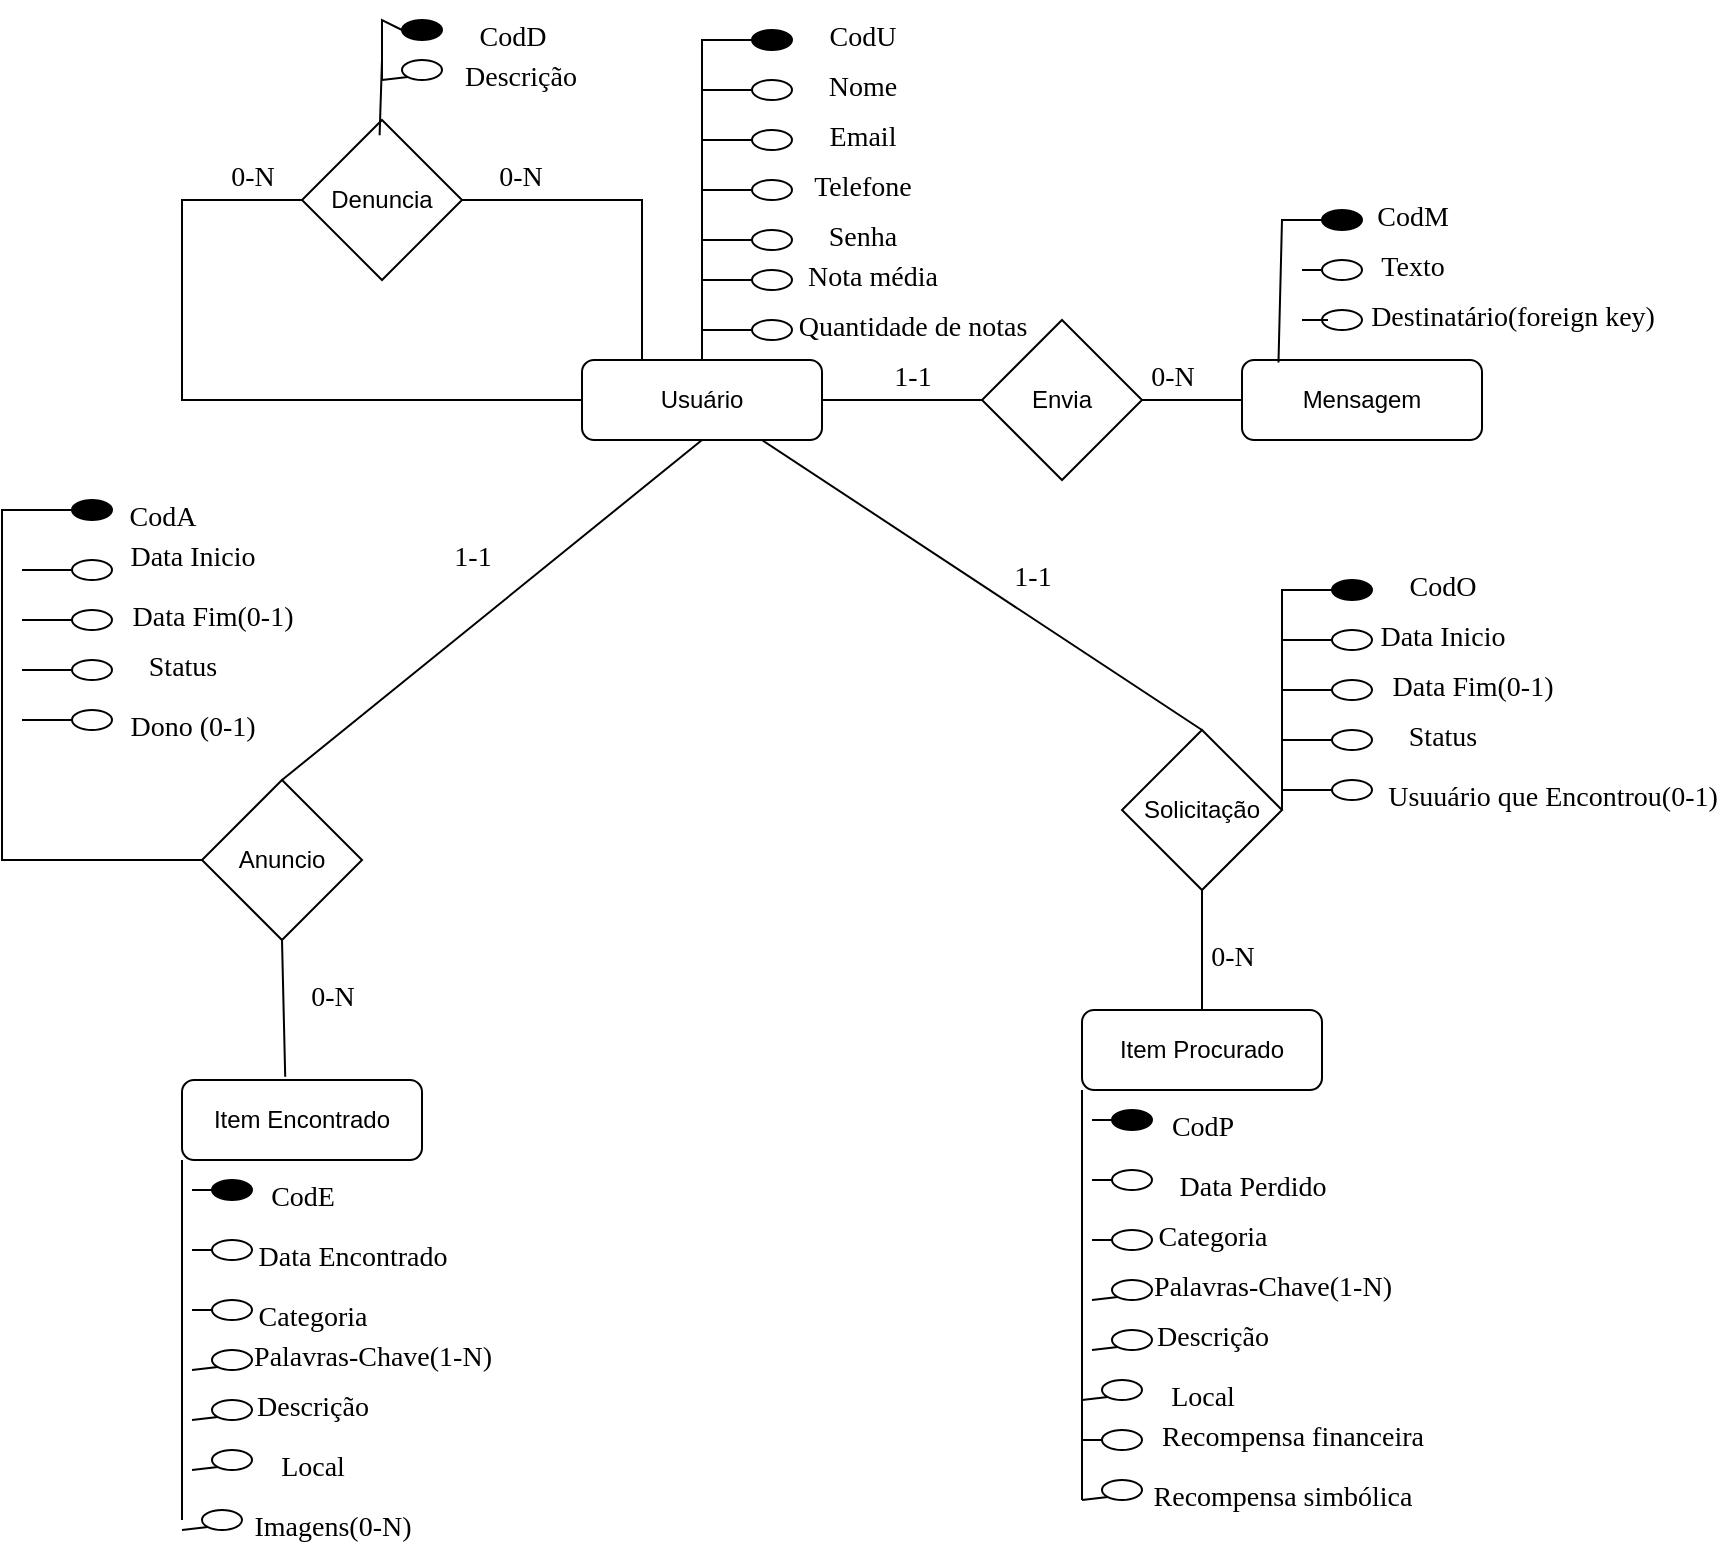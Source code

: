 <mxfile version="26.3.0">
  <diagram id="C5RBs43oDa-KdzZeNtuy" name="Page-1">
    <mxGraphModel dx="2316" dy="1972" grid="1" gridSize="10" guides="1" tooltips="1" connect="1" arrows="1" fold="1" page="1" pageScale="1" pageWidth="827" pageHeight="1169" math="0" shadow="0">
      <root>
        <mxCell id="WIyWlLk6GJQsqaUBKTNV-0" />
        <mxCell id="WIyWlLk6GJQsqaUBKTNV-1" parent="WIyWlLk6GJQsqaUBKTNV-0" />
        <mxCell id="WIyWlLk6GJQsqaUBKTNV-3" value="Usuário" style="rounded=1;whiteSpace=wrap;html=1;fontSize=12;glass=0;strokeWidth=1;shadow=0;" parent="WIyWlLk6GJQsqaUBKTNV-1" vertex="1">
          <mxGeometry x="260" y="80" width="120" height="40" as="geometry" />
        </mxCell>
        <mxCell id="BrsJwOfU04NCAWNEQIqW-2" value="" style="endArrow=none;html=1;rounded=0;entryX=0.5;entryY=1;entryDx=0;entryDy=0;exitX=0.5;exitY=0;exitDx=0;exitDy=0;" edge="1" parent="WIyWlLk6GJQsqaUBKTNV-1" source="BrsJwOfU04NCAWNEQIqW-7" target="WIyWlLk6GJQsqaUBKTNV-3">
          <mxGeometry width="50" height="50" relative="1" as="geometry">
            <mxPoint x="320" y="160" as="sourcePoint" />
            <mxPoint x="440" y="270" as="targetPoint" />
          </mxGeometry>
        </mxCell>
        <mxCell id="BrsJwOfU04NCAWNEQIqW-7" value="Anuncio" style="rhombus;whiteSpace=wrap;html=1;" vertex="1" parent="WIyWlLk6GJQsqaUBKTNV-1">
          <mxGeometry x="70" y="290" width="80" height="80" as="geometry" />
        </mxCell>
        <mxCell id="BrsJwOfU04NCAWNEQIqW-8" value="Item Encontrado" style="rounded=1;whiteSpace=wrap;html=1;fontSize=12;glass=0;strokeWidth=1;shadow=0;" vertex="1" parent="WIyWlLk6GJQsqaUBKTNV-1">
          <mxGeometry x="60" y="440" width="120" height="40" as="geometry" />
        </mxCell>
        <mxCell id="BrsJwOfU04NCAWNEQIqW-11" value="&lt;font face=&quot;Times New Roman&quot;&gt;&lt;span style=&quot;font-size: 14px; font-weight: 400;&quot;&gt;CodE&lt;/span&gt;&lt;/font&gt;" style="text;strokeColor=none;fillColor=none;html=1;fontSize=24;fontStyle=1;verticalAlign=middle;align=center;" vertex="1" parent="WIyWlLk6GJQsqaUBKTNV-1">
          <mxGeometry x="95" y="480" width="50" height="30" as="geometry" />
        </mxCell>
        <mxCell id="BrsJwOfU04NCAWNEQIqW-12" value="&lt;font face=&quot;Times New Roman&quot;&gt;&lt;span style=&quot;font-size: 14px; font-weight: 400;&quot;&gt;Categoria&lt;/span&gt;&lt;/font&gt;" style="text;strokeColor=none;fillColor=none;html=1;fontSize=24;fontStyle=1;verticalAlign=middle;align=center;" vertex="1" parent="WIyWlLk6GJQsqaUBKTNV-1">
          <mxGeometry x="100" y="540" width="50" height="30" as="geometry" />
        </mxCell>
        <mxCell id="BrsJwOfU04NCAWNEQIqW-13" value="" style="ellipse;whiteSpace=wrap;html=1;fillColor=#000000;" vertex="1" parent="WIyWlLk6GJQsqaUBKTNV-1">
          <mxGeometry x="75" y="490" width="20" height="10" as="geometry" />
        </mxCell>
        <mxCell id="BrsJwOfU04NCAWNEQIqW-14" value="" style="ellipse;whiteSpace=wrap;html=1;" vertex="1" parent="WIyWlLk6GJQsqaUBKTNV-1">
          <mxGeometry x="75" y="550" width="20" height="10" as="geometry" />
        </mxCell>
        <mxCell id="BrsJwOfU04NCAWNEQIqW-15" value="" style="ellipse;whiteSpace=wrap;html=1;" vertex="1" parent="WIyWlLk6GJQsqaUBKTNV-1">
          <mxGeometry x="75" y="575" width="20" height="10" as="geometry" />
        </mxCell>
        <mxCell id="BrsJwOfU04NCAWNEQIqW-16" value="" style="endArrow=none;html=1;rounded=0;entryX=0;entryY=0.5;entryDx=0;entryDy=0;" edge="1" parent="WIyWlLk6GJQsqaUBKTNV-1" target="BrsJwOfU04NCAWNEQIqW-13">
          <mxGeometry width="50" height="50" relative="1" as="geometry">
            <mxPoint x="65" y="495" as="sourcePoint" />
            <mxPoint x="-215" y="485" as="targetPoint" />
          </mxGeometry>
        </mxCell>
        <mxCell id="BrsJwOfU04NCAWNEQIqW-17" value="" style="endArrow=none;html=1;rounded=0;entryX=0;entryY=0.5;entryDx=0;entryDy=0;" edge="1" parent="WIyWlLk6GJQsqaUBKTNV-1" target="BrsJwOfU04NCAWNEQIqW-14">
          <mxGeometry width="50" height="50" relative="1" as="geometry">
            <mxPoint x="65" y="555" as="sourcePoint" />
            <mxPoint x="-215" y="525" as="targetPoint" />
          </mxGeometry>
        </mxCell>
        <mxCell id="BrsJwOfU04NCAWNEQIqW-18" value="" style="endArrow=none;html=1;rounded=0;entryX=0;entryY=1;entryDx=0;entryDy=0;" edge="1" parent="WIyWlLk6GJQsqaUBKTNV-1" target="BrsJwOfU04NCAWNEQIqW-15">
          <mxGeometry width="50" height="50" relative="1" as="geometry">
            <mxPoint x="65" y="585" as="sourcePoint" />
            <mxPoint x="-215" y="525" as="targetPoint" />
          </mxGeometry>
        </mxCell>
        <mxCell id="BrsJwOfU04NCAWNEQIqW-27" value="&lt;font face=&quot;Times New Roman&quot;&gt;&lt;span style=&quot;font-size: 14px; font-weight: 400;&quot;&gt;Palavras-Chave(1-N)&lt;/span&gt;&lt;/font&gt;" style="text;strokeColor=none;fillColor=none;html=1;fontSize=24;fontStyle=1;verticalAlign=middle;align=center;" vertex="1" parent="WIyWlLk6GJQsqaUBKTNV-1">
          <mxGeometry x="130" y="560" width="50" height="30" as="geometry" />
        </mxCell>
        <mxCell id="BrsJwOfU04NCAWNEQIqW-33" value="" style="ellipse;whiteSpace=wrap;html=1;" vertex="1" parent="WIyWlLk6GJQsqaUBKTNV-1">
          <mxGeometry x="75" y="520" width="20" height="10" as="geometry" />
        </mxCell>
        <mxCell id="BrsJwOfU04NCAWNEQIqW-35" value="" style="endArrow=none;html=1;rounded=0;entryX=0;entryY=0.5;entryDx=0;entryDy=0;" edge="1" parent="WIyWlLk6GJQsqaUBKTNV-1" target="BrsJwOfU04NCAWNEQIqW-33">
          <mxGeometry width="50" height="50" relative="1" as="geometry">
            <mxPoint x="65" y="525" as="sourcePoint" />
            <mxPoint x="-215" y="495" as="targetPoint" />
          </mxGeometry>
        </mxCell>
        <mxCell id="BrsJwOfU04NCAWNEQIqW-38" value="&lt;font face=&quot;Times New Roman&quot;&gt;&lt;span style=&quot;font-size: 14px; font-weight: 400;&quot;&gt;Data Encontrado&lt;/span&gt;&lt;/font&gt;" style="text;strokeColor=none;fillColor=none;html=1;fontSize=24;fontStyle=1;verticalAlign=middle;align=center;" vertex="1" parent="WIyWlLk6GJQsqaUBKTNV-1">
          <mxGeometry x="120" y="510" width="50" height="30" as="geometry" />
        </mxCell>
        <mxCell id="BrsJwOfU04NCAWNEQIqW-49" value="" style="ellipse;whiteSpace=wrap;html=1;" vertex="1" parent="WIyWlLk6GJQsqaUBKTNV-1">
          <mxGeometry x="75" y="625" width="20" height="10" as="geometry" />
        </mxCell>
        <mxCell id="BrsJwOfU04NCAWNEQIqW-51" value="" style="endArrow=none;html=1;rounded=0;entryX=0;entryY=1;entryDx=0;entryDy=0;" edge="1" parent="WIyWlLk6GJQsqaUBKTNV-1" target="BrsJwOfU04NCAWNEQIqW-49">
          <mxGeometry width="50" height="50" relative="1" as="geometry">
            <mxPoint x="65" y="635" as="sourcePoint" />
            <mxPoint x="-215" y="575" as="targetPoint" />
          </mxGeometry>
        </mxCell>
        <mxCell id="BrsJwOfU04NCAWNEQIqW-52" value="&lt;font face=&quot;Times New Roman&quot;&gt;&lt;span style=&quot;font-size: 14px; font-weight: 400;&quot;&gt;Local&lt;/span&gt;&lt;/font&gt;" style="text;strokeColor=none;fillColor=none;html=1;fontSize=24;fontStyle=1;verticalAlign=middle;align=center;" vertex="1" parent="WIyWlLk6GJQsqaUBKTNV-1">
          <mxGeometry x="100" y="615" width="50" height="30" as="geometry" />
        </mxCell>
        <mxCell id="BrsJwOfU04NCAWNEQIqW-53" value="" style="ellipse;whiteSpace=wrap;html=1;" vertex="1" parent="WIyWlLk6GJQsqaUBKTNV-1">
          <mxGeometry x="75" y="600" width="20" height="10" as="geometry" />
        </mxCell>
        <mxCell id="BrsJwOfU04NCAWNEQIqW-54" value="" style="endArrow=none;html=1;rounded=0;entryX=0;entryY=1;entryDx=0;entryDy=0;" edge="1" parent="WIyWlLk6GJQsqaUBKTNV-1" target="BrsJwOfU04NCAWNEQIqW-53">
          <mxGeometry width="50" height="50" relative="1" as="geometry">
            <mxPoint x="65" y="610" as="sourcePoint" />
            <mxPoint x="-215" y="550" as="targetPoint" />
          </mxGeometry>
        </mxCell>
        <mxCell id="BrsJwOfU04NCAWNEQIqW-55" value="&lt;font face=&quot;Times New Roman&quot;&gt;&lt;span style=&quot;font-size: 14px; font-weight: 400;&quot;&gt;Descrição&lt;/span&gt;&lt;/font&gt;" style="text;strokeColor=none;fillColor=none;html=1;fontSize=24;fontStyle=1;verticalAlign=middle;align=center;" vertex="1" parent="WIyWlLk6GJQsqaUBKTNV-1">
          <mxGeometry x="100" y="585" width="50" height="30" as="geometry" />
        </mxCell>
        <mxCell id="BrsJwOfU04NCAWNEQIqW-69" value="Item Procurado" style="rounded=1;whiteSpace=wrap;html=1;fontSize=12;glass=0;strokeWidth=1;shadow=0;" vertex="1" parent="WIyWlLk6GJQsqaUBKTNV-1">
          <mxGeometry x="510" y="405" width="120" height="40" as="geometry" />
        </mxCell>
        <mxCell id="BrsJwOfU04NCAWNEQIqW-70" value="&lt;font face=&quot;Times New Roman&quot;&gt;&lt;span style=&quot;font-size: 14px; font-weight: 400;&quot;&gt;CodP&lt;/span&gt;&lt;/font&gt;" style="text;strokeColor=none;fillColor=none;html=1;fontSize=24;fontStyle=1;verticalAlign=middle;align=center;" vertex="1" parent="WIyWlLk6GJQsqaUBKTNV-1">
          <mxGeometry x="545" y="445" width="50" height="30" as="geometry" />
        </mxCell>
        <mxCell id="BrsJwOfU04NCAWNEQIqW-71" value="" style="ellipse;whiteSpace=wrap;html=1;fillColor=#000000;" vertex="1" parent="WIyWlLk6GJQsqaUBKTNV-1">
          <mxGeometry x="525" y="455" width="20" height="10" as="geometry" />
        </mxCell>
        <mxCell id="BrsJwOfU04NCAWNEQIqW-72" value="" style="endArrow=none;html=1;rounded=0;entryX=0;entryY=0.5;entryDx=0;entryDy=0;" edge="1" parent="WIyWlLk6GJQsqaUBKTNV-1" target="BrsJwOfU04NCAWNEQIqW-71">
          <mxGeometry width="50" height="50" relative="1" as="geometry">
            <mxPoint x="515" y="460" as="sourcePoint" />
            <mxPoint x="235" y="450" as="targetPoint" />
          </mxGeometry>
        </mxCell>
        <mxCell id="BrsJwOfU04NCAWNEQIqW-74" value="" style="ellipse;whiteSpace=wrap;html=1;" vertex="1" parent="WIyWlLk6GJQsqaUBKTNV-1">
          <mxGeometry x="525" y="485" width="20" height="10" as="geometry" />
        </mxCell>
        <mxCell id="BrsJwOfU04NCAWNEQIqW-76" value="" style="endArrow=none;html=1;rounded=0;entryX=0;entryY=0.5;entryDx=0;entryDy=0;" edge="1" parent="WIyWlLk6GJQsqaUBKTNV-1" target="BrsJwOfU04NCAWNEQIqW-74">
          <mxGeometry width="50" height="50" relative="1" as="geometry">
            <mxPoint x="515" y="490" as="sourcePoint" />
            <mxPoint x="235" y="460" as="targetPoint" />
          </mxGeometry>
        </mxCell>
        <mxCell id="BrsJwOfU04NCAWNEQIqW-79" value="&lt;font face=&quot;Times New Roman&quot;&gt;&lt;span style=&quot;font-size: 14px; font-weight: 400;&quot;&gt;Data Perdido&lt;/span&gt;&lt;/font&gt;" style="text;strokeColor=none;fillColor=none;html=1;fontSize=24;fontStyle=1;verticalAlign=middle;align=center;" vertex="1" parent="WIyWlLk6GJQsqaUBKTNV-1">
          <mxGeometry x="570" y="475" width="50" height="30" as="geometry" />
        </mxCell>
        <mxCell id="BrsJwOfU04NCAWNEQIqW-82" value="" style="ellipse;whiteSpace=wrap;html=1;" vertex="1" parent="WIyWlLk6GJQsqaUBKTNV-1">
          <mxGeometry x="70" y="655" width="20" height="10" as="geometry" />
        </mxCell>
        <mxCell id="BrsJwOfU04NCAWNEQIqW-84" value="" style="endArrow=none;html=1;rounded=0;entryX=0;entryY=1;entryDx=0;entryDy=0;" edge="1" parent="WIyWlLk6GJQsqaUBKTNV-1" target="BrsJwOfU04NCAWNEQIqW-82">
          <mxGeometry width="50" height="50" relative="1" as="geometry">
            <mxPoint x="60" y="665" as="sourcePoint" />
            <mxPoint x="-220" y="605" as="targetPoint" />
          </mxGeometry>
        </mxCell>
        <mxCell id="BrsJwOfU04NCAWNEQIqW-85" value="&lt;font face=&quot;Times New Roman&quot;&gt;&lt;span style=&quot;font-size: 14px; font-weight: 400;&quot;&gt;Imagens(0-N)&lt;/span&gt;&lt;/font&gt;" style="text;strokeColor=none;fillColor=none;html=1;fontSize=24;fontStyle=1;verticalAlign=middle;align=center;" vertex="1" parent="WIyWlLk6GJQsqaUBKTNV-1">
          <mxGeometry x="110" y="645" width="50" height="30" as="geometry" />
        </mxCell>
        <mxCell id="BrsJwOfU04NCAWNEQIqW-100" value="" style="ellipse;whiteSpace=wrap;html=1;" vertex="1" parent="WIyWlLk6GJQsqaUBKTNV-1">
          <mxGeometry x="525" y="515" width="20" height="10" as="geometry" />
        </mxCell>
        <mxCell id="BrsJwOfU04NCAWNEQIqW-101" value="" style="ellipse;whiteSpace=wrap;html=1;" vertex="1" parent="WIyWlLk6GJQsqaUBKTNV-1">
          <mxGeometry x="525" y="540" width="20" height="10" as="geometry" />
        </mxCell>
        <mxCell id="BrsJwOfU04NCAWNEQIqW-102" value="" style="endArrow=none;html=1;rounded=0;entryX=0;entryY=0.5;entryDx=0;entryDy=0;" edge="1" parent="WIyWlLk6GJQsqaUBKTNV-1" target="BrsJwOfU04NCAWNEQIqW-100">
          <mxGeometry width="50" height="50" relative="1" as="geometry">
            <mxPoint x="515" y="520" as="sourcePoint" />
            <mxPoint x="235" y="490" as="targetPoint" />
          </mxGeometry>
        </mxCell>
        <mxCell id="BrsJwOfU04NCAWNEQIqW-103" value="" style="endArrow=none;html=1;rounded=0;entryX=0;entryY=1;entryDx=0;entryDy=0;" edge="1" parent="WIyWlLk6GJQsqaUBKTNV-1" target="BrsJwOfU04NCAWNEQIqW-101">
          <mxGeometry width="50" height="50" relative="1" as="geometry">
            <mxPoint x="515" y="550" as="sourcePoint" />
            <mxPoint x="235" y="490" as="targetPoint" />
          </mxGeometry>
        </mxCell>
        <mxCell id="BrsJwOfU04NCAWNEQIqW-104" value="&lt;font face=&quot;Times New Roman&quot;&gt;&lt;span style=&quot;font-size: 14px; font-weight: 400;&quot;&gt;Palavras-Chave(1-N)&lt;/span&gt;&lt;/font&gt;" style="text;strokeColor=none;fillColor=none;html=1;fontSize=24;fontStyle=1;verticalAlign=middle;align=center;" vertex="1" parent="WIyWlLk6GJQsqaUBKTNV-1">
          <mxGeometry x="580" y="525" width="50" height="30" as="geometry" />
        </mxCell>
        <mxCell id="BrsJwOfU04NCAWNEQIqW-107" value="" style="ellipse;whiteSpace=wrap;html=1;" vertex="1" parent="WIyWlLk6GJQsqaUBKTNV-1">
          <mxGeometry x="520" y="590" width="20" height="10" as="geometry" />
        </mxCell>
        <mxCell id="BrsJwOfU04NCAWNEQIqW-109" value="" style="endArrow=none;html=1;rounded=0;entryX=0;entryY=1;entryDx=0;entryDy=0;" edge="1" parent="WIyWlLk6GJQsqaUBKTNV-1" target="BrsJwOfU04NCAWNEQIqW-107">
          <mxGeometry width="50" height="50" relative="1" as="geometry">
            <mxPoint x="510" y="600" as="sourcePoint" />
            <mxPoint x="230" y="540" as="targetPoint" />
          </mxGeometry>
        </mxCell>
        <mxCell id="BrsJwOfU04NCAWNEQIqW-110" value="&lt;font face=&quot;Times New Roman&quot;&gt;&lt;span style=&quot;font-size: 14px; font-weight: 400;&quot;&gt;Local&lt;/span&gt;&lt;/font&gt;" style="text;strokeColor=none;fillColor=none;html=1;fontSize=24;fontStyle=1;verticalAlign=middle;align=center;" vertex="1" parent="WIyWlLk6GJQsqaUBKTNV-1">
          <mxGeometry x="545" y="580" width="50" height="30" as="geometry" />
        </mxCell>
        <mxCell id="BrsJwOfU04NCAWNEQIqW-111" value="" style="ellipse;whiteSpace=wrap;html=1;" vertex="1" parent="WIyWlLk6GJQsqaUBKTNV-1">
          <mxGeometry x="525" y="565" width="20" height="10" as="geometry" />
        </mxCell>
        <mxCell id="BrsJwOfU04NCAWNEQIqW-112" value="" style="endArrow=none;html=1;rounded=0;entryX=0;entryY=1;entryDx=0;entryDy=0;" edge="1" parent="WIyWlLk6GJQsqaUBKTNV-1" target="BrsJwOfU04NCAWNEQIqW-111">
          <mxGeometry width="50" height="50" relative="1" as="geometry">
            <mxPoint x="515" y="575" as="sourcePoint" />
            <mxPoint x="235" y="515" as="targetPoint" />
          </mxGeometry>
        </mxCell>
        <mxCell id="BrsJwOfU04NCAWNEQIqW-113" value="&lt;font face=&quot;Times New Roman&quot;&gt;&lt;span style=&quot;font-size: 14px; font-weight: 400;&quot;&gt;Descrição&lt;/span&gt;&lt;/font&gt;" style="text;strokeColor=none;fillColor=none;html=1;fontSize=24;fontStyle=1;verticalAlign=middle;align=center;" vertex="1" parent="WIyWlLk6GJQsqaUBKTNV-1">
          <mxGeometry x="550" y="550" width="50" height="30" as="geometry" />
        </mxCell>
        <mxCell id="BrsJwOfU04NCAWNEQIqW-114" value="&lt;font face=&quot;Times New Roman&quot;&gt;&lt;span style=&quot;font-size: 14px; font-weight: 400;&quot;&gt;Categoria&lt;/span&gt;&lt;/font&gt;" style="text;strokeColor=none;fillColor=none;html=1;fontSize=24;fontStyle=1;verticalAlign=middle;align=center;" vertex="1" parent="WIyWlLk6GJQsqaUBKTNV-1">
          <mxGeometry x="550" y="500" width="50" height="30" as="geometry" />
        </mxCell>
        <mxCell id="BrsJwOfU04NCAWNEQIqW-115" value="&lt;font face=&quot;Times New Roman&quot;&gt;&lt;span style=&quot;font-size: 14px; font-weight: 400;&quot;&gt;Recompensa financeira&lt;/span&gt;&lt;/font&gt;" style="text;strokeColor=none;fillColor=none;html=1;fontSize=24;fontStyle=1;verticalAlign=middle;align=center;" vertex="1" parent="WIyWlLk6GJQsqaUBKTNV-1">
          <mxGeometry x="590" y="600" width="50" height="30" as="geometry" />
        </mxCell>
        <mxCell id="BrsJwOfU04NCAWNEQIqW-116" value="" style="ellipse;whiteSpace=wrap;html=1;" vertex="1" parent="WIyWlLk6GJQsqaUBKTNV-1">
          <mxGeometry x="520" y="615" width="20" height="10" as="geometry" />
        </mxCell>
        <mxCell id="BrsJwOfU04NCAWNEQIqW-117" value="" style="ellipse;whiteSpace=wrap;html=1;" vertex="1" parent="WIyWlLk6GJQsqaUBKTNV-1">
          <mxGeometry x="520" y="640" width="20" height="10" as="geometry" />
        </mxCell>
        <mxCell id="BrsJwOfU04NCAWNEQIqW-118" value="" style="endArrow=none;html=1;rounded=0;entryX=0;entryY=0.5;entryDx=0;entryDy=0;" edge="1" parent="WIyWlLk6GJQsqaUBKTNV-1" target="BrsJwOfU04NCAWNEQIqW-116">
          <mxGeometry width="50" height="50" relative="1" as="geometry">
            <mxPoint x="510" y="620" as="sourcePoint" />
            <mxPoint x="230" y="590" as="targetPoint" />
          </mxGeometry>
        </mxCell>
        <mxCell id="BrsJwOfU04NCAWNEQIqW-119" value="" style="endArrow=none;html=1;rounded=0;entryX=0;entryY=1;entryDx=0;entryDy=0;" edge="1" parent="WIyWlLk6GJQsqaUBKTNV-1" target="BrsJwOfU04NCAWNEQIqW-117">
          <mxGeometry width="50" height="50" relative="1" as="geometry">
            <mxPoint x="510" y="650" as="sourcePoint" />
            <mxPoint x="230" y="590" as="targetPoint" />
          </mxGeometry>
        </mxCell>
        <mxCell id="BrsJwOfU04NCAWNEQIqW-120" value="&lt;font face=&quot;Times New Roman&quot;&gt;&lt;span style=&quot;font-size: 14px; font-weight: 400;&quot;&gt;Recompensa simbólica&lt;/span&gt;&lt;/font&gt;" style="text;strokeColor=none;fillColor=none;html=1;fontSize=24;fontStyle=1;verticalAlign=middle;align=center;" vertex="1" parent="WIyWlLk6GJQsqaUBKTNV-1">
          <mxGeometry x="585" y="630" width="50" height="30" as="geometry" />
        </mxCell>
        <mxCell id="BrsJwOfU04NCAWNEQIqW-124" value="Denuncia" style="rhombus;whiteSpace=wrap;html=1;" vertex="1" parent="WIyWlLk6GJQsqaUBKTNV-1">
          <mxGeometry x="120" y="-40" width="80" height="80" as="geometry" />
        </mxCell>
        <mxCell id="BrsJwOfU04NCAWNEQIqW-127" value="&lt;font face=&quot;Times New Roman&quot;&gt;&lt;span style=&quot;font-size: 14px; font-weight: 400;&quot;&gt;0-N&lt;/span&gt;&lt;/font&gt;" style="text;strokeColor=none;fillColor=none;html=1;fontSize=24;fontStyle=1;verticalAlign=middle;align=center;" vertex="1" parent="WIyWlLk6GJQsqaUBKTNV-1">
          <mxGeometry x="204" y="-30" width="50" height="30" as="geometry" />
        </mxCell>
        <mxCell id="BrsJwOfU04NCAWNEQIqW-128" value="&lt;font face=&quot;Times New Roman&quot;&gt;&lt;span style=&quot;font-size: 14px; font-weight: 400;&quot;&gt;0-N&lt;/span&gt;&lt;/font&gt;" style="text;strokeColor=none;fillColor=none;html=1;fontSize=24;fontStyle=1;verticalAlign=middle;align=center;" vertex="1" parent="WIyWlLk6GJQsqaUBKTNV-1">
          <mxGeometry x="70" y="-30" width="50" height="30" as="geometry" />
        </mxCell>
        <mxCell id="BrsJwOfU04NCAWNEQIqW-129" value="" style="ellipse;whiteSpace=wrap;html=1;" vertex="1" parent="WIyWlLk6GJQsqaUBKTNV-1">
          <mxGeometry x="170" y="-70" width="20" height="10" as="geometry" />
        </mxCell>
        <mxCell id="BrsJwOfU04NCAWNEQIqW-130" value="" style="endArrow=none;html=1;rounded=0;entryX=0;entryY=1;entryDx=0;entryDy=0;" edge="1" parent="WIyWlLk6GJQsqaUBKTNV-1" target="BrsJwOfU04NCAWNEQIqW-129">
          <mxGeometry width="50" height="50" relative="1" as="geometry">
            <mxPoint x="160" y="-60" as="sourcePoint" />
            <mxPoint x="-120" y="-120" as="targetPoint" />
          </mxGeometry>
        </mxCell>
        <mxCell id="BrsJwOfU04NCAWNEQIqW-131" value="&lt;font face=&quot;Times New Roman&quot;&gt;&lt;span style=&quot;font-size: 14px; font-weight: 400;&quot;&gt;Descrição&lt;/span&gt;&lt;/font&gt;" style="text;strokeColor=none;fillColor=none;html=1;fontSize=24;fontStyle=1;verticalAlign=middle;align=center;" vertex="1" parent="WIyWlLk6GJQsqaUBKTNV-1">
          <mxGeometry x="204" y="-80" width="50" height="30" as="geometry" />
        </mxCell>
        <mxCell id="BrsJwOfU04NCAWNEQIqW-132" value="" style="endArrow=none;html=1;rounded=0;exitX=0.485;exitY=0.095;exitDx=0;exitDy=0;exitPerimeter=0;" edge="1" parent="WIyWlLk6GJQsqaUBKTNV-1" source="BrsJwOfU04NCAWNEQIqW-124">
          <mxGeometry width="50" height="50" relative="1" as="geometry">
            <mxPoint x="200" y="60" as="sourcePoint" />
            <mxPoint x="160" y="-70" as="targetPoint" />
          </mxGeometry>
        </mxCell>
        <mxCell id="BrsJwOfU04NCAWNEQIqW-133" value="" style="ellipse;whiteSpace=wrap;html=1;fillColor=#000000;" vertex="1" parent="WIyWlLk6GJQsqaUBKTNV-1">
          <mxGeometry x="170" y="-90" width="20" height="10" as="geometry" />
        </mxCell>
        <mxCell id="BrsJwOfU04NCAWNEQIqW-134" value="&lt;font face=&quot;Times New Roman&quot;&gt;&lt;span style=&quot;font-size: 14px; font-weight: 400;&quot;&gt;CodD&lt;/span&gt;&lt;/font&gt;" style="text;strokeColor=none;fillColor=none;html=1;fontSize=24;fontStyle=1;verticalAlign=middle;align=center;" vertex="1" parent="WIyWlLk6GJQsqaUBKTNV-1">
          <mxGeometry x="200" y="-100" width="50" height="30" as="geometry" />
        </mxCell>
        <mxCell id="BrsJwOfU04NCAWNEQIqW-135" value="" style="endArrow=none;html=1;rounded=0;entryX=0;entryY=0.5;entryDx=0;entryDy=0;" edge="1" parent="WIyWlLk6GJQsqaUBKTNV-1" target="BrsJwOfU04NCAWNEQIqW-133">
          <mxGeometry width="50" height="50" relative="1" as="geometry">
            <mxPoint x="160" y="-60" as="sourcePoint" />
            <mxPoint x="250" y="10" as="targetPoint" />
            <Array as="points">
              <mxPoint x="160" y="-90" />
            </Array>
          </mxGeometry>
        </mxCell>
        <mxCell id="BrsJwOfU04NCAWNEQIqW-136" value="" style="ellipse;whiteSpace=wrap;html=1;fillColor=#000000;" vertex="1" parent="WIyWlLk6GJQsqaUBKTNV-1">
          <mxGeometry x="5" y="150" width="20" height="10" as="geometry" />
        </mxCell>
        <mxCell id="BrsJwOfU04NCAWNEQIqW-137" value="" style="ellipse;whiteSpace=wrap;html=1;" vertex="1" parent="WIyWlLk6GJQsqaUBKTNV-1">
          <mxGeometry x="5" y="230" width="20" height="10" as="geometry" />
        </mxCell>
        <mxCell id="BrsJwOfU04NCAWNEQIqW-138" value="" style="ellipse;whiteSpace=wrap;html=1;" vertex="1" parent="WIyWlLk6GJQsqaUBKTNV-1">
          <mxGeometry x="5" y="180" width="20" height="10" as="geometry" />
        </mxCell>
        <mxCell id="BrsJwOfU04NCAWNEQIqW-139" value="" style="ellipse;whiteSpace=wrap;html=1;" vertex="1" parent="WIyWlLk6GJQsqaUBKTNV-1">
          <mxGeometry x="5" y="205" width="20" height="10" as="geometry" />
        </mxCell>
        <mxCell id="BrsJwOfU04NCAWNEQIqW-140" value="&lt;font face=&quot;Times New Roman&quot;&gt;&lt;span style=&quot;font-size: 14px; font-weight: 400;&quot;&gt;Data Fim(0-1)&lt;/span&gt;&lt;/font&gt;" style="text;strokeColor=none;fillColor=none;html=1;fontSize=24;fontStyle=1;verticalAlign=middle;align=center;" vertex="1" parent="WIyWlLk6GJQsqaUBKTNV-1">
          <mxGeometry x="50" y="190" width="50" height="30" as="geometry" />
        </mxCell>
        <mxCell id="BrsJwOfU04NCAWNEQIqW-141" value="&lt;font face=&quot;Times New Roman&quot;&gt;&lt;span style=&quot;font-size: 14px; font-weight: 400;&quot;&gt;Data Inicio&lt;/span&gt;&lt;/font&gt;" style="text;strokeColor=none;fillColor=none;html=1;fontSize=24;fontStyle=1;verticalAlign=middle;align=center;" vertex="1" parent="WIyWlLk6GJQsqaUBKTNV-1">
          <mxGeometry x="40" y="160" width="50" height="30" as="geometry" />
        </mxCell>
        <mxCell id="BrsJwOfU04NCAWNEQIqW-142" value="&lt;font face=&quot;Times New Roman&quot;&gt;&lt;span style=&quot;font-size: 14px; font-weight: 400;&quot;&gt;CodA&lt;/span&gt;&lt;/font&gt;" style="text;strokeColor=none;fillColor=none;html=1;fontSize=24;fontStyle=1;verticalAlign=middle;align=center;" vertex="1" parent="WIyWlLk6GJQsqaUBKTNV-1">
          <mxGeometry x="25" y="140" width="50" height="30" as="geometry" />
        </mxCell>
        <mxCell id="BrsJwOfU04NCAWNEQIqW-143" value="&lt;font face=&quot;Times New Roman&quot;&gt;&lt;span style=&quot;font-size: 14px; font-weight: 400;&quot;&gt;Status&lt;/span&gt;&lt;/font&gt;" style="text;strokeColor=none;fillColor=none;html=1;fontSize=24;fontStyle=1;verticalAlign=middle;align=center;" vertex="1" parent="WIyWlLk6GJQsqaUBKTNV-1">
          <mxGeometry x="35" y="215" width="50" height="30" as="geometry" />
        </mxCell>
        <mxCell id="BrsJwOfU04NCAWNEQIqW-144" value="&lt;font face=&quot;Times New Roman&quot;&gt;&lt;span style=&quot;font-size: 14px; font-weight: 400;&quot;&gt;Dono (0-1)&lt;/span&gt;&lt;/font&gt;" style="text;strokeColor=none;fillColor=none;html=1;fontSize=24;fontStyle=1;verticalAlign=middle;align=center;" vertex="1" parent="WIyWlLk6GJQsqaUBKTNV-1">
          <mxGeometry x="40" y="245" width="50" height="30" as="geometry" />
        </mxCell>
        <mxCell id="BrsJwOfU04NCAWNEQIqW-145" value="" style="ellipse;whiteSpace=wrap;html=1;" vertex="1" parent="WIyWlLk6GJQsqaUBKTNV-1">
          <mxGeometry x="5" y="255" width="20" height="10" as="geometry" />
        </mxCell>
        <mxCell id="BrsJwOfU04NCAWNEQIqW-147" value="" style="endArrow=none;html=1;rounded=0;entryX=0;entryY=0.5;entryDx=0;entryDy=0;" edge="1" parent="WIyWlLk6GJQsqaUBKTNV-1" target="BrsJwOfU04NCAWNEQIqW-138">
          <mxGeometry width="50" height="50" relative="1" as="geometry">
            <mxPoint x="-20" y="185" as="sourcePoint" />
            <mxPoint x="410" y="380" as="targetPoint" />
          </mxGeometry>
        </mxCell>
        <mxCell id="BrsJwOfU04NCAWNEQIqW-148" value="" style="endArrow=none;html=1;rounded=0;entryX=0;entryY=0.5;entryDx=0;entryDy=0;" edge="1" parent="WIyWlLk6GJQsqaUBKTNV-1" target="BrsJwOfU04NCAWNEQIqW-139">
          <mxGeometry width="50" height="50" relative="1" as="geometry">
            <mxPoint x="-20" y="210" as="sourcePoint" />
            <mxPoint x="410" y="380" as="targetPoint" />
          </mxGeometry>
        </mxCell>
        <mxCell id="BrsJwOfU04NCAWNEQIqW-149" value="" style="endArrow=none;html=1;rounded=0;entryX=0;entryY=0.5;entryDx=0;entryDy=0;" edge="1" parent="WIyWlLk6GJQsqaUBKTNV-1" target="BrsJwOfU04NCAWNEQIqW-137">
          <mxGeometry width="50" height="50" relative="1" as="geometry">
            <mxPoint x="-20" y="235" as="sourcePoint" />
            <mxPoint x="145" y="220" as="targetPoint" />
          </mxGeometry>
        </mxCell>
        <mxCell id="BrsJwOfU04NCAWNEQIqW-150" value="" style="endArrow=none;html=1;rounded=0;entryX=0;entryY=0.5;entryDx=0;entryDy=0;" edge="1" parent="WIyWlLk6GJQsqaUBKTNV-1" target="BrsJwOfU04NCAWNEQIqW-145">
          <mxGeometry width="50" height="50" relative="1" as="geometry">
            <mxPoint x="-20" y="260" as="sourcePoint" />
            <mxPoint x="155" y="230" as="targetPoint" />
          </mxGeometry>
        </mxCell>
        <mxCell id="BrsJwOfU04NCAWNEQIqW-151" value="" style="endArrow=none;html=1;rounded=0;entryX=0.5;entryY=1;entryDx=0;entryDy=0;exitX=0.43;exitY=-0.04;exitDx=0;exitDy=0;exitPerimeter=0;" edge="1" parent="WIyWlLk6GJQsqaUBKTNV-1" source="BrsJwOfU04NCAWNEQIqW-8" target="BrsJwOfU04NCAWNEQIqW-7">
          <mxGeometry width="50" height="50" relative="1" as="geometry">
            <mxPoint x="360" y="230" as="sourcePoint" />
            <mxPoint x="410" y="180" as="targetPoint" />
          </mxGeometry>
        </mxCell>
        <mxCell id="BrsJwOfU04NCAWNEQIqW-152" value="&lt;font face=&quot;Times New Roman&quot;&gt;&lt;span style=&quot;font-size: 14px; font-weight: 400;&quot;&gt;1-1&lt;/span&gt;&lt;/font&gt;" style="text;strokeColor=none;fillColor=none;html=1;fontSize=24;fontStyle=1;verticalAlign=middle;align=center;" vertex="1" parent="WIyWlLk6GJQsqaUBKTNV-1">
          <mxGeometry x="180" y="160" width="50" height="30" as="geometry" />
        </mxCell>
        <mxCell id="BrsJwOfU04NCAWNEQIqW-153" value="&lt;font face=&quot;Times New Roman&quot;&gt;&lt;span style=&quot;font-size: 14px; font-weight: 400;&quot;&gt;0-N&lt;/span&gt;&lt;/font&gt;" style="text;strokeColor=none;fillColor=none;html=1;fontSize=24;fontStyle=1;verticalAlign=middle;align=center;" vertex="1" parent="WIyWlLk6GJQsqaUBKTNV-1">
          <mxGeometry x="110" y="380" width="50" height="30" as="geometry" />
        </mxCell>
        <mxCell id="BrsJwOfU04NCAWNEQIqW-154" value="" style="endArrow=none;html=1;rounded=0;entryX=0;entryY=0.5;entryDx=0;entryDy=0;exitX=0;exitY=0.5;exitDx=0;exitDy=0;" edge="1" parent="WIyWlLk6GJQsqaUBKTNV-1" source="BrsJwOfU04NCAWNEQIqW-136" target="BrsJwOfU04NCAWNEQIqW-7">
          <mxGeometry width="50" height="50" relative="1" as="geometry">
            <mxPoint x="120" y="230" as="sourcePoint" />
            <mxPoint x="170" y="180" as="targetPoint" />
            <Array as="points">
              <mxPoint x="-30" y="155" />
              <mxPoint x="-30" y="330" />
            </Array>
          </mxGeometry>
        </mxCell>
        <mxCell id="BrsJwOfU04NCAWNEQIqW-155" value="" style="endArrow=none;html=1;rounded=0;entryX=0;entryY=1;entryDx=0;entryDy=0;" edge="1" parent="WIyWlLk6GJQsqaUBKTNV-1" target="BrsJwOfU04NCAWNEQIqW-8">
          <mxGeometry width="50" height="50" relative="1" as="geometry">
            <mxPoint x="60" y="660" as="sourcePoint" />
            <mxPoint x="380" y="480" as="targetPoint" />
          </mxGeometry>
        </mxCell>
        <mxCell id="BrsJwOfU04NCAWNEQIqW-156" value="Solicitação" style="rhombus;whiteSpace=wrap;html=1;" vertex="1" parent="WIyWlLk6GJQsqaUBKTNV-1">
          <mxGeometry x="530" y="265" width="80" height="80" as="geometry" />
        </mxCell>
        <mxCell id="BrsJwOfU04NCAWNEQIqW-157" value="" style="ellipse;whiteSpace=wrap;html=1;fillColor=#000000;" vertex="1" parent="WIyWlLk6GJQsqaUBKTNV-1">
          <mxGeometry x="635" y="190" width="20" height="10" as="geometry" />
        </mxCell>
        <mxCell id="BrsJwOfU04NCAWNEQIqW-158" value="" style="ellipse;whiteSpace=wrap;html=1;" vertex="1" parent="WIyWlLk6GJQsqaUBKTNV-1">
          <mxGeometry x="635" y="265" width="20" height="10" as="geometry" />
        </mxCell>
        <mxCell id="BrsJwOfU04NCAWNEQIqW-159" value="" style="ellipse;whiteSpace=wrap;html=1;" vertex="1" parent="WIyWlLk6GJQsqaUBKTNV-1">
          <mxGeometry x="635" y="215" width="20" height="10" as="geometry" />
        </mxCell>
        <mxCell id="BrsJwOfU04NCAWNEQIqW-160" value="" style="ellipse;whiteSpace=wrap;html=1;" vertex="1" parent="WIyWlLk6GJQsqaUBKTNV-1">
          <mxGeometry x="635" y="240" width="20" height="10" as="geometry" />
        </mxCell>
        <mxCell id="BrsJwOfU04NCAWNEQIqW-161" value="&lt;font face=&quot;Times New Roman&quot;&gt;&lt;span style=&quot;font-size: 14px; font-weight: 400;&quot;&gt;Data Fim(0-1)&lt;/span&gt;&lt;/font&gt;" style="text;strokeColor=none;fillColor=none;html=1;fontSize=24;fontStyle=1;verticalAlign=middle;align=center;" vertex="1" parent="WIyWlLk6GJQsqaUBKTNV-1">
          <mxGeometry x="680" y="225" width="50" height="30" as="geometry" />
        </mxCell>
        <mxCell id="BrsJwOfU04NCAWNEQIqW-162" value="&lt;font face=&quot;Times New Roman&quot;&gt;&lt;span style=&quot;font-size: 14px; font-weight: 400;&quot;&gt;Data Inicio&lt;/span&gt;&lt;/font&gt;" style="text;strokeColor=none;fillColor=none;html=1;fontSize=24;fontStyle=1;verticalAlign=middle;align=center;" vertex="1" parent="WIyWlLk6GJQsqaUBKTNV-1">
          <mxGeometry x="665" y="200" width="50" height="30" as="geometry" />
        </mxCell>
        <mxCell id="BrsJwOfU04NCAWNEQIqW-163" value="&lt;font face=&quot;Times New Roman&quot;&gt;&lt;span style=&quot;font-size: 14px; font-weight: 400;&quot;&gt;CodO&lt;/span&gt;&lt;/font&gt;" style="text;strokeColor=none;fillColor=none;html=1;fontSize=24;fontStyle=1;verticalAlign=middle;align=center;" vertex="1" parent="WIyWlLk6GJQsqaUBKTNV-1">
          <mxGeometry x="665" y="175" width="50" height="30" as="geometry" />
        </mxCell>
        <mxCell id="BrsJwOfU04NCAWNEQIqW-164" value="&lt;font face=&quot;Times New Roman&quot;&gt;&lt;span style=&quot;font-size: 14px; font-weight: 400;&quot;&gt;Status&lt;/span&gt;&lt;/font&gt;" style="text;strokeColor=none;fillColor=none;html=1;fontSize=24;fontStyle=1;verticalAlign=middle;align=center;" vertex="1" parent="WIyWlLk6GJQsqaUBKTNV-1">
          <mxGeometry x="665" y="250" width="50" height="30" as="geometry" />
        </mxCell>
        <mxCell id="BrsJwOfU04NCAWNEQIqW-165" value="&lt;font face=&quot;Times New Roman&quot;&gt;&lt;span style=&quot;font-size: 14px; font-weight: 400;&quot;&gt;Usuuário que Encontrou(0-1)&lt;/span&gt;&lt;/font&gt;" style="text;strokeColor=none;fillColor=none;html=1;fontSize=24;fontStyle=1;verticalAlign=middle;align=center;" vertex="1" parent="WIyWlLk6GJQsqaUBKTNV-1">
          <mxGeometry x="720" y="280" width="50" height="30" as="geometry" />
        </mxCell>
        <mxCell id="BrsJwOfU04NCAWNEQIqW-166" value="" style="ellipse;whiteSpace=wrap;html=1;" vertex="1" parent="WIyWlLk6GJQsqaUBKTNV-1">
          <mxGeometry x="635" y="290" width="20" height="10" as="geometry" />
        </mxCell>
        <mxCell id="BrsJwOfU04NCAWNEQIqW-167" value="" style="endArrow=none;html=1;rounded=0;entryX=0;entryY=0.5;entryDx=0;entryDy=0;" edge="1" parent="WIyWlLk6GJQsqaUBKTNV-1" target="BrsJwOfU04NCAWNEQIqW-159">
          <mxGeometry width="50" height="50" relative="1" as="geometry">
            <mxPoint x="610" y="220" as="sourcePoint" />
            <mxPoint x="1040" y="415" as="targetPoint" />
          </mxGeometry>
        </mxCell>
        <mxCell id="BrsJwOfU04NCAWNEQIqW-168" value="" style="endArrow=none;html=1;rounded=0;entryX=0;entryY=0.5;entryDx=0;entryDy=0;" edge="1" parent="WIyWlLk6GJQsqaUBKTNV-1" target="BrsJwOfU04NCAWNEQIqW-160">
          <mxGeometry width="50" height="50" relative="1" as="geometry">
            <mxPoint x="610" y="245" as="sourcePoint" />
            <mxPoint x="1040" y="415" as="targetPoint" />
          </mxGeometry>
        </mxCell>
        <mxCell id="BrsJwOfU04NCAWNEQIqW-169" value="" style="endArrow=none;html=1;rounded=0;entryX=0;entryY=0.5;entryDx=0;entryDy=0;" edge="1" parent="WIyWlLk6GJQsqaUBKTNV-1" target="BrsJwOfU04NCAWNEQIqW-158">
          <mxGeometry width="50" height="50" relative="1" as="geometry">
            <mxPoint x="610" y="270" as="sourcePoint" />
            <mxPoint x="775" y="255" as="targetPoint" />
          </mxGeometry>
        </mxCell>
        <mxCell id="BrsJwOfU04NCAWNEQIqW-170" value="" style="endArrow=none;html=1;rounded=0;entryX=0;entryY=0.5;entryDx=0;entryDy=0;" edge="1" parent="WIyWlLk6GJQsqaUBKTNV-1" target="BrsJwOfU04NCAWNEQIqW-166">
          <mxGeometry width="50" height="50" relative="1" as="geometry">
            <mxPoint x="610" y="295" as="sourcePoint" />
            <mxPoint x="785" y="265" as="targetPoint" />
          </mxGeometry>
        </mxCell>
        <mxCell id="BrsJwOfU04NCAWNEQIqW-171" value="" style="endArrow=none;html=1;rounded=0;entryX=0;entryY=0.5;entryDx=0;entryDy=0;exitX=1;exitY=0.5;exitDx=0;exitDy=0;" edge="1" parent="WIyWlLk6GJQsqaUBKTNV-1" source="BrsJwOfU04NCAWNEQIqW-156" target="BrsJwOfU04NCAWNEQIqW-157">
          <mxGeometry width="50" height="50" relative="1" as="geometry">
            <mxPoint x="380" y="330" as="sourcePoint" />
            <mxPoint x="430" y="280" as="targetPoint" />
            <Array as="points">
              <mxPoint x="610" y="195" />
            </Array>
          </mxGeometry>
        </mxCell>
        <mxCell id="BrsJwOfU04NCAWNEQIqW-173" value="" style="endArrow=none;html=1;rounded=0;entryX=0.75;entryY=1;entryDx=0;entryDy=0;exitX=0.5;exitY=0;exitDx=0;exitDy=0;" edge="1" parent="WIyWlLk6GJQsqaUBKTNV-1" source="BrsJwOfU04NCAWNEQIqW-156" target="WIyWlLk6GJQsqaUBKTNV-3">
          <mxGeometry width="50" height="50" relative="1" as="geometry">
            <mxPoint x="380" y="330" as="sourcePoint" />
            <mxPoint x="430" y="280" as="targetPoint" />
          </mxGeometry>
        </mxCell>
        <mxCell id="BrsJwOfU04NCAWNEQIqW-174" value="" style="endArrow=none;html=1;rounded=0;entryX=0.5;entryY=1;entryDx=0;entryDy=0;exitX=0.5;exitY=0;exitDx=0;exitDy=0;" edge="1" parent="WIyWlLk6GJQsqaUBKTNV-1" source="BrsJwOfU04NCAWNEQIqW-69" target="BrsJwOfU04NCAWNEQIqW-156">
          <mxGeometry width="50" height="50" relative="1" as="geometry">
            <mxPoint x="380" y="330" as="sourcePoint" />
            <mxPoint x="430" y="280" as="targetPoint" />
          </mxGeometry>
        </mxCell>
        <mxCell id="BrsJwOfU04NCAWNEQIqW-175" value="&lt;font face=&quot;Times New Roman&quot;&gt;&lt;span style=&quot;font-size: 14px; font-weight: 400;&quot;&gt;1-1&lt;/span&gt;&lt;/font&gt;" style="text;strokeColor=none;fillColor=none;html=1;fontSize=24;fontStyle=1;verticalAlign=middle;align=center;" vertex="1" parent="WIyWlLk6GJQsqaUBKTNV-1">
          <mxGeometry x="460" y="170" width="50" height="30" as="geometry" />
        </mxCell>
        <mxCell id="BrsJwOfU04NCAWNEQIqW-176" value="&lt;font face=&quot;Times New Roman&quot;&gt;&lt;span style=&quot;font-size: 14px; font-weight: 400;&quot;&gt;0-N&lt;/span&gt;&lt;/font&gt;" style="text;strokeColor=none;fillColor=none;html=1;fontSize=24;fontStyle=1;verticalAlign=middle;align=center;" vertex="1" parent="WIyWlLk6GJQsqaUBKTNV-1">
          <mxGeometry x="560" y="360" width="50" height="30" as="geometry" />
        </mxCell>
        <mxCell id="BrsJwOfU04NCAWNEQIqW-177" value="" style="endArrow=none;html=1;rounded=0;entryX=0;entryY=1;entryDx=0;entryDy=0;" edge="1" parent="WIyWlLk6GJQsqaUBKTNV-1" target="BrsJwOfU04NCAWNEQIqW-69">
          <mxGeometry width="50" height="50" relative="1" as="geometry">
            <mxPoint x="510" y="650" as="sourcePoint" />
            <mxPoint x="430" y="510" as="targetPoint" />
          </mxGeometry>
        </mxCell>
        <mxCell id="BrsJwOfU04NCAWNEQIqW-178" value="Mensagem" style="rounded=1;whiteSpace=wrap;html=1;fontSize=12;glass=0;strokeWidth=1;shadow=0;" vertex="1" parent="WIyWlLk6GJQsqaUBKTNV-1">
          <mxGeometry x="590" y="80" width="120" height="40" as="geometry" />
        </mxCell>
        <mxCell id="BrsJwOfU04NCAWNEQIqW-179" value="" style="ellipse;whiteSpace=wrap;html=1;fillColor=#000000;" vertex="1" parent="WIyWlLk6GJQsqaUBKTNV-1">
          <mxGeometry x="630" y="5" width="20" height="10" as="geometry" />
        </mxCell>
        <mxCell id="BrsJwOfU04NCAWNEQIqW-181" value="" style="ellipse;whiteSpace=wrap;html=1;" vertex="1" parent="WIyWlLk6GJQsqaUBKTNV-1">
          <mxGeometry x="630" y="30" width="20" height="10" as="geometry" />
        </mxCell>
        <mxCell id="BrsJwOfU04NCAWNEQIqW-182" value="" style="ellipse;whiteSpace=wrap;html=1;" vertex="1" parent="WIyWlLk6GJQsqaUBKTNV-1">
          <mxGeometry x="630" y="55" width="20" height="10" as="geometry" />
        </mxCell>
        <mxCell id="BrsJwOfU04NCAWNEQIqW-183" value="&lt;font face=&quot;Times New Roman&quot;&gt;&lt;span style=&quot;font-size: 14px; font-weight: 400;&quot;&gt;Destinatário(foreign key)&lt;/span&gt;&lt;/font&gt;" style="text;strokeColor=none;fillColor=none;html=1;fontSize=24;fontStyle=1;verticalAlign=middle;align=center;" vertex="1" parent="WIyWlLk6GJQsqaUBKTNV-1">
          <mxGeometry x="700" y="40" width="50" height="30" as="geometry" />
        </mxCell>
        <mxCell id="BrsJwOfU04NCAWNEQIqW-184" value="&lt;font face=&quot;Times New Roman&quot;&gt;&lt;span style=&quot;font-size: 14px; font-weight: 400;&quot;&gt;Texto&lt;/span&gt;&lt;/font&gt;" style="text;strokeColor=none;fillColor=none;html=1;fontSize=24;fontStyle=1;verticalAlign=middle;align=center;" vertex="1" parent="WIyWlLk6GJQsqaUBKTNV-1">
          <mxGeometry x="650" y="15" width="50" height="30" as="geometry" />
        </mxCell>
        <mxCell id="BrsJwOfU04NCAWNEQIqW-185" value="&lt;font face=&quot;Times New Roman&quot;&gt;&lt;span style=&quot;font-size: 14px; font-weight: 400;&quot;&gt;CodM&lt;/span&gt;&lt;/font&gt;" style="text;strokeColor=none;fillColor=none;html=1;fontSize=24;fontStyle=1;verticalAlign=middle;align=center;" vertex="1" parent="WIyWlLk6GJQsqaUBKTNV-1">
          <mxGeometry x="650" y="-10" width="50" height="30" as="geometry" />
        </mxCell>
        <mxCell id="BrsJwOfU04NCAWNEQIqW-189" value="" style="endArrow=none;html=1;rounded=0;entryX=0;entryY=0.5;entryDx=0;entryDy=0;exitX=0.152;exitY=0.03;exitDx=0;exitDy=0;exitPerimeter=0;" edge="1" parent="WIyWlLk6GJQsqaUBKTNV-1" source="BrsJwOfU04NCAWNEQIqW-178" target="BrsJwOfU04NCAWNEQIqW-179">
          <mxGeometry width="50" height="50" relative="1" as="geometry">
            <mxPoint x="470" y="160" as="sourcePoint" />
            <mxPoint x="520" y="110" as="targetPoint" />
            <Array as="points">
              <mxPoint x="610" y="10" />
            </Array>
          </mxGeometry>
        </mxCell>
        <mxCell id="BrsJwOfU04NCAWNEQIqW-190" value="" style="endArrow=none;html=1;rounded=0;entryX=0;entryY=0.5;entryDx=0;entryDy=0;" edge="1" parent="WIyWlLk6GJQsqaUBKTNV-1" target="BrsJwOfU04NCAWNEQIqW-181">
          <mxGeometry width="50" height="50" relative="1" as="geometry">
            <mxPoint x="620" y="35" as="sourcePoint" />
            <mxPoint x="520" y="110" as="targetPoint" />
          </mxGeometry>
        </mxCell>
        <mxCell id="BrsJwOfU04NCAWNEQIqW-191" value="" style="endArrow=none;html=1;rounded=0;" edge="1" parent="WIyWlLk6GJQsqaUBKTNV-1">
          <mxGeometry width="50" height="50" relative="1" as="geometry">
            <mxPoint x="620" y="60" as="sourcePoint" />
            <mxPoint x="633" y="60" as="targetPoint" />
          </mxGeometry>
        </mxCell>
        <mxCell id="BrsJwOfU04NCAWNEQIqW-192" value="Envia" style="rhombus;whiteSpace=wrap;html=1;" vertex="1" parent="WIyWlLk6GJQsqaUBKTNV-1">
          <mxGeometry x="460" y="60" width="80" height="80" as="geometry" />
        </mxCell>
        <mxCell id="BrsJwOfU04NCAWNEQIqW-193" value="" style="endArrow=none;html=1;rounded=0;entryX=0;entryY=0.5;entryDx=0;entryDy=0;exitX=1;exitY=0.5;exitDx=0;exitDy=0;" edge="1" parent="WIyWlLk6GJQsqaUBKTNV-1" source="BrsJwOfU04NCAWNEQIqW-192" target="BrsJwOfU04NCAWNEQIqW-178">
          <mxGeometry width="50" height="50" relative="1" as="geometry">
            <mxPoint x="380" y="160" as="sourcePoint" />
            <mxPoint x="430" y="110" as="targetPoint" />
          </mxGeometry>
        </mxCell>
        <mxCell id="BrsJwOfU04NCAWNEQIqW-194" value="" style="endArrow=none;html=1;rounded=0;entryX=0;entryY=0.5;entryDx=0;entryDy=0;exitX=1;exitY=0.5;exitDx=0;exitDy=0;" edge="1" parent="WIyWlLk6GJQsqaUBKTNV-1" source="WIyWlLk6GJQsqaUBKTNV-3" target="BrsJwOfU04NCAWNEQIqW-192">
          <mxGeometry width="50" height="50" relative="1" as="geometry">
            <mxPoint x="380" y="160" as="sourcePoint" />
            <mxPoint x="430" y="110" as="targetPoint" />
          </mxGeometry>
        </mxCell>
        <mxCell id="BrsJwOfU04NCAWNEQIqW-195" value="&lt;font face=&quot;Times New Roman&quot;&gt;&lt;span style=&quot;font-size: 14px; font-weight: 400;&quot;&gt;1-1&lt;/span&gt;&lt;/font&gt;" style="text;strokeColor=none;fillColor=none;html=1;fontSize=24;fontStyle=1;verticalAlign=middle;align=center;" vertex="1" parent="WIyWlLk6GJQsqaUBKTNV-1">
          <mxGeometry x="400" y="70" width="50" height="30" as="geometry" />
        </mxCell>
        <mxCell id="BrsJwOfU04NCAWNEQIqW-196" value="&lt;font face=&quot;Times New Roman&quot;&gt;&lt;span style=&quot;font-size: 14px; font-weight: 400;&quot;&gt;0-N&lt;/span&gt;&lt;/font&gt;" style="text;strokeColor=none;fillColor=none;html=1;fontSize=24;fontStyle=1;verticalAlign=middle;align=center;" vertex="1" parent="WIyWlLk6GJQsqaUBKTNV-1">
          <mxGeometry x="530" y="70" width="50" height="30" as="geometry" />
        </mxCell>
        <mxCell id="BrsJwOfU04NCAWNEQIqW-212" value="" style="ellipse;whiteSpace=wrap;html=1;fillColor=#000000;" vertex="1" parent="WIyWlLk6GJQsqaUBKTNV-1">
          <mxGeometry x="345" y="-85" width="20" height="10" as="geometry" />
        </mxCell>
        <mxCell id="BrsJwOfU04NCAWNEQIqW-213" value="" style="ellipse;whiteSpace=wrap;html=1;" vertex="1" parent="WIyWlLk6GJQsqaUBKTNV-1">
          <mxGeometry x="345" y="-10" width="20" height="10" as="geometry" />
        </mxCell>
        <mxCell id="BrsJwOfU04NCAWNEQIqW-214" value="" style="ellipse;whiteSpace=wrap;html=1;" vertex="1" parent="WIyWlLk6GJQsqaUBKTNV-1">
          <mxGeometry x="345" y="-60" width="20" height="10" as="geometry" />
        </mxCell>
        <mxCell id="BrsJwOfU04NCAWNEQIqW-215" value="" style="ellipse;whiteSpace=wrap;html=1;" vertex="1" parent="WIyWlLk6GJQsqaUBKTNV-1">
          <mxGeometry x="345" y="-35" width="20" height="10" as="geometry" />
        </mxCell>
        <mxCell id="BrsJwOfU04NCAWNEQIqW-216" value="&lt;font face=&quot;Times New Roman&quot;&gt;&lt;span style=&quot;font-size: 14px; font-weight: 400;&quot;&gt;Email&lt;/span&gt;&lt;/font&gt;" style="text;strokeColor=none;fillColor=none;html=1;fontSize=24;fontStyle=1;verticalAlign=middle;align=center;" vertex="1" parent="WIyWlLk6GJQsqaUBKTNV-1">
          <mxGeometry x="375" y="-50" width="50" height="30" as="geometry" />
        </mxCell>
        <mxCell id="BrsJwOfU04NCAWNEQIqW-217" value="&lt;font face=&quot;Times New Roman&quot;&gt;&lt;span style=&quot;font-size: 14px; font-weight: 400;&quot;&gt;Nome&lt;/span&gt;&lt;/font&gt;" style="text;strokeColor=none;fillColor=none;html=1;fontSize=24;fontStyle=1;verticalAlign=middle;align=center;" vertex="1" parent="WIyWlLk6GJQsqaUBKTNV-1">
          <mxGeometry x="375" y="-75" width="50" height="30" as="geometry" />
        </mxCell>
        <mxCell id="BrsJwOfU04NCAWNEQIqW-218" value="&lt;font face=&quot;Times New Roman&quot;&gt;&lt;span style=&quot;font-size: 14px; font-weight: 400;&quot;&gt;CodU&lt;/span&gt;&lt;/font&gt;" style="text;strokeColor=none;fillColor=none;html=1;fontSize=24;fontStyle=1;verticalAlign=middle;align=center;" vertex="1" parent="WIyWlLk6GJQsqaUBKTNV-1">
          <mxGeometry x="375" y="-100" width="50" height="30" as="geometry" />
        </mxCell>
        <mxCell id="BrsJwOfU04NCAWNEQIqW-219" value="&lt;font face=&quot;Times New Roman&quot;&gt;&lt;span style=&quot;font-size: 14px; font-weight: 400;&quot;&gt;Telefone&lt;/span&gt;&lt;/font&gt;" style="text;strokeColor=none;fillColor=none;html=1;fontSize=24;fontStyle=1;verticalAlign=middle;align=center;" vertex="1" parent="WIyWlLk6GJQsqaUBKTNV-1">
          <mxGeometry x="375" y="-25" width="50" height="30" as="geometry" />
        </mxCell>
        <mxCell id="BrsJwOfU04NCAWNEQIqW-220" value="&lt;font face=&quot;Times New Roman&quot;&gt;&lt;span style=&quot;font-size: 14px; font-weight: 400;&quot;&gt;Senha&lt;/span&gt;&lt;/font&gt;" style="text;strokeColor=none;fillColor=none;html=1;fontSize=24;fontStyle=1;verticalAlign=middle;align=center;" vertex="1" parent="WIyWlLk6GJQsqaUBKTNV-1">
          <mxGeometry x="375" width="50" height="30" as="geometry" />
        </mxCell>
        <mxCell id="BrsJwOfU04NCAWNEQIqW-221" value="" style="ellipse;whiteSpace=wrap;html=1;" vertex="1" parent="WIyWlLk6GJQsqaUBKTNV-1">
          <mxGeometry x="345" y="15" width="20" height="10" as="geometry" />
        </mxCell>
        <mxCell id="BrsJwOfU04NCAWNEQIqW-222" value="" style="endArrow=none;html=1;rounded=0;entryX=0;entryY=0.5;entryDx=0;entryDy=0;" edge="1" parent="WIyWlLk6GJQsqaUBKTNV-1" target="BrsJwOfU04NCAWNEQIqW-214">
          <mxGeometry width="50" height="50" relative="1" as="geometry">
            <mxPoint x="320" y="-55" as="sourcePoint" />
            <mxPoint x="750" y="140" as="targetPoint" />
          </mxGeometry>
        </mxCell>
        <mxCell id="BrsJwOfU04NCAWNEQIqW-223" value="" style="endArrow=none;html=1;rounded=0;entryX=0;entryY=0.5;entryDx=0;entryDy=0;" edge="1" parent="WIyWlLk6GJQsqaUBKTNV-1" target="BrsJwOfU04NCAWNEQIqW-215">
          <mxGeometry width="50" height="50" relative="1" as="geometry">
            <mxPoint x="320" y="-30" as="sourcePoint" />
            <mxPoint x="750" y="140" as="targetPoint" />
          </mxGeometry>
        </mxCell>
        <mxCell id="BrsJwOfU04NCAWNEQIqW-224" value="" style="endArrow=none;html=1;rounded=0;entryX=0;entryY=0.5;entryDx=0;entryDy=0;" edge="1" parent="WIyWlLk6GJQsqaUBKTNV-1" target="BrsJwOfU04NCAWNEQIqW-213">
          <mxGeometry width="50" height="50" relative="1" as="geometry">
            <mxPoint x="320" y="-5" as="sourcePoint" />
            <mxPoint x="485" y="-20" as="targetPoint" />
          </mxGeometry>
        </mxCell>
        <mxCell id="BrsJwOfU04NCAWNEQIqW-225" value="" style="endArrow=none;html=1;rounded=0;entryX=0;entryY=0.5;entryDx=0;entryDy=0;" edge="1" parent="WIyWlLk6GJQsqaUBKTNV-1" target="BrsJwOfU04NCAWNEQIqW-221">
          <mxGeometry width="50" height="50" relative="1" as="geometry">
            <mxPoint x="320" y="20" as="sourcePoint" />
            <mxPoint x="495" y="-10" as="targetPoint" />
          </mxGeometry>
        </mxCell>
        <mxCell id="BrsJwOfU04NCAWNEQIqW-226" value="" style="endArrow=none;html=1;rounded=0;entryX=0;entryY=0.5;entryDx=0;entryDy=0;exitX=0.5;exitY=0;exitDx=0;exitDy=0;" edge="1" parent="WIyWlLk6GJQsqaUBKTNV-1" target="BrsJwOfU04NCAWNEQIqW-212" source="WIyWlLk6GJQsqaUBKTNV-3">
          <mxGeometry width="50" height="50" relative="1" as="geometry">
            <mxPoint x="320" y="30" as="sourcePoint" />
            <mxPoint x="140" y="5" as="targetPoint" />
            <Array as="points">
              <mxPoint x="320" y="-80" />
            </Array>
          </mxGeometry>
        </mxCell>
        <mxCell id="BrsJwOfU04NCAWNEQIqW-228" value="" style="ellipse;whiteSpace=wrap;html=1;" vertex="1" parent="WIyWlLk6GJQsqaUBKTNV-1">
          <mxGeometry x="345" y="35" width="20" height="10" as="geometry" />
        </mxCell>
        <mxCell id="BrsJwOfU04NCAWNEQIqW-229" value="&lt;font face=&quot;Times New Roman&quot;&gt;&lt;span style=&quot;font-size: 14px; font-weight: 400;&quot;&gt;Nota média&lt;/span&gt;&lt;/font&gt;" style="text;strokeColor=none;fillColor=none;html=1;fontSize=24;fontStyle=1;verticalAlign=middle;align=center;" vertex="1" parent="WIyWlLk6GJQsqaUBKTNV-1">
          <mxGeometry x="380" y="20" width="50" height="30" as="geometry" />
        </mxCell>
        <mxCell id="BrsJwOfU04NCAWNEQIqW-230" value="&lt;font face=&quot;Times New Roman&quot;&gt;&lt;span style=&quot;font-size: 14px; font-weight: 400;&quot;&gt;Quantidade de notas&lt;/span&gt;&lt;/font&gt;" style="text;strokeColor=none;fillColor=none;html=1;fontSize=24;fontStyle=1;verticalAlign=middle;align=center;" vertex="1" parent="WIyWlLk6GJQsqaUBKTNV-1">
          <mxGeometry x="400" y="45" width="50" height="30" as="geometry" />
        </mxCell>
        <mxCell id="BrsJwOfU04NCAWNEQIqW-231" value="" style="ellipse;whiteSpace=wrap;html=1;" vertex="1" parent="WIyWlLk6GJQsqaUBKTNV-1">
          <mxGeometry x="345" y="60" width="20" height="10" as="geometry" />
        </mxCell>
        <mxCell id="BrsJwOfU04NCAWNEQIqW-232" value="" style="endArrow=none;html=1;rounded=0;entryX=0;entryY=0.5;entryDx=0;entryDy=0;" edge="1" parent="WIyWlLk6GJQsqaUBKTNV-1" target="BrsJwOfU04NCAWNEQIqW-228">
          <mxGeometry width="50" height="50" relative="1" as="geometry">
            <mxPoint x="320" y="40" as="sourcePoint" />
            <mxPoint x="485" y="25" as="targetPoint" />
          </mxGeometry>
        </mxCell>
        <mxCell id="BrsJwOfU04NCAWNEQIqW-233" value="" style="endArrow=none;html=1;rounded=0;entryX=0;entryY=0.5;entryDx=0;entryDy=0;" edge="1" parent="WIyWlLk6GJQsqaUBKTNV-1" target="BrsJwOfU04NCAWNEQIqW-231">
          <mxGeometry width="50" height="50" relative="1" as="geometry">
            <mxPoint x="320" y="65" as="sourcePoint" />
            <mxPoint x="495" y="35" as="targetPoint" />
          </mxGeometry>
        </mxCell>
        <mxCell id="BrsJwOfU04NCAWNEQIqW-234" value="" style="endArrow=none;html=1;rounded=0;entryX=1;entryY=0.5;entryDx=0;entryDy=0;exitX=0.25;exitY=0;exitDx=0;exitDy=0;" edge="1" parent="WIyWlLk6GJQsqaUBKTNV-1" source="WIyWlLk6GJQsqaUBKTNV-3" target="BrsJwOfU04NCAWNEQIqW-124">
          <mxGeometry width="50" height="50" relative="1" as="geometry">
            <mxPoint x="380" y="-30" as="sourcePoint" />
            <mxPoint x="430" y="-80" as="targetPoint" />
            <Array as="points">
              <mxPoint x="290" />
            </Array>
          </mxGeometry>
        </mxCell>
        <mxCell id="BrsJwOfU04NCAWNEQIqW-235" value="" style="endArrow=none;html=1;rounded=0;entryX=1;entryY=1;entryDx=0;entryDy=0;exitX=0;exitY=0.5;exitDx=0;exitDy=0;" edge="1" parent="WIyWlLk6GJQsqaUBKTNV-1" source="WIyWlLk6GJQsqaUBKTNV-3" target="BrsJwOfU04NCAWNEQIqW-128">
          <mxGeometry width="50" height="50" relative="1" as="geometry">
            <mxPoint x="380" y="-30" as="sourcePoint" />
            <mxPoint x="430" y="-80" as="targetPoint" />
            <Array as="points">
              <mxPoint x="60" y="100" />
              <mxPoint x="60" />
            </Array>
          </mxGeometry>
        </mxCell>
      </root>
    </mxGraphModel>
  </diagram>
</mxfile>
